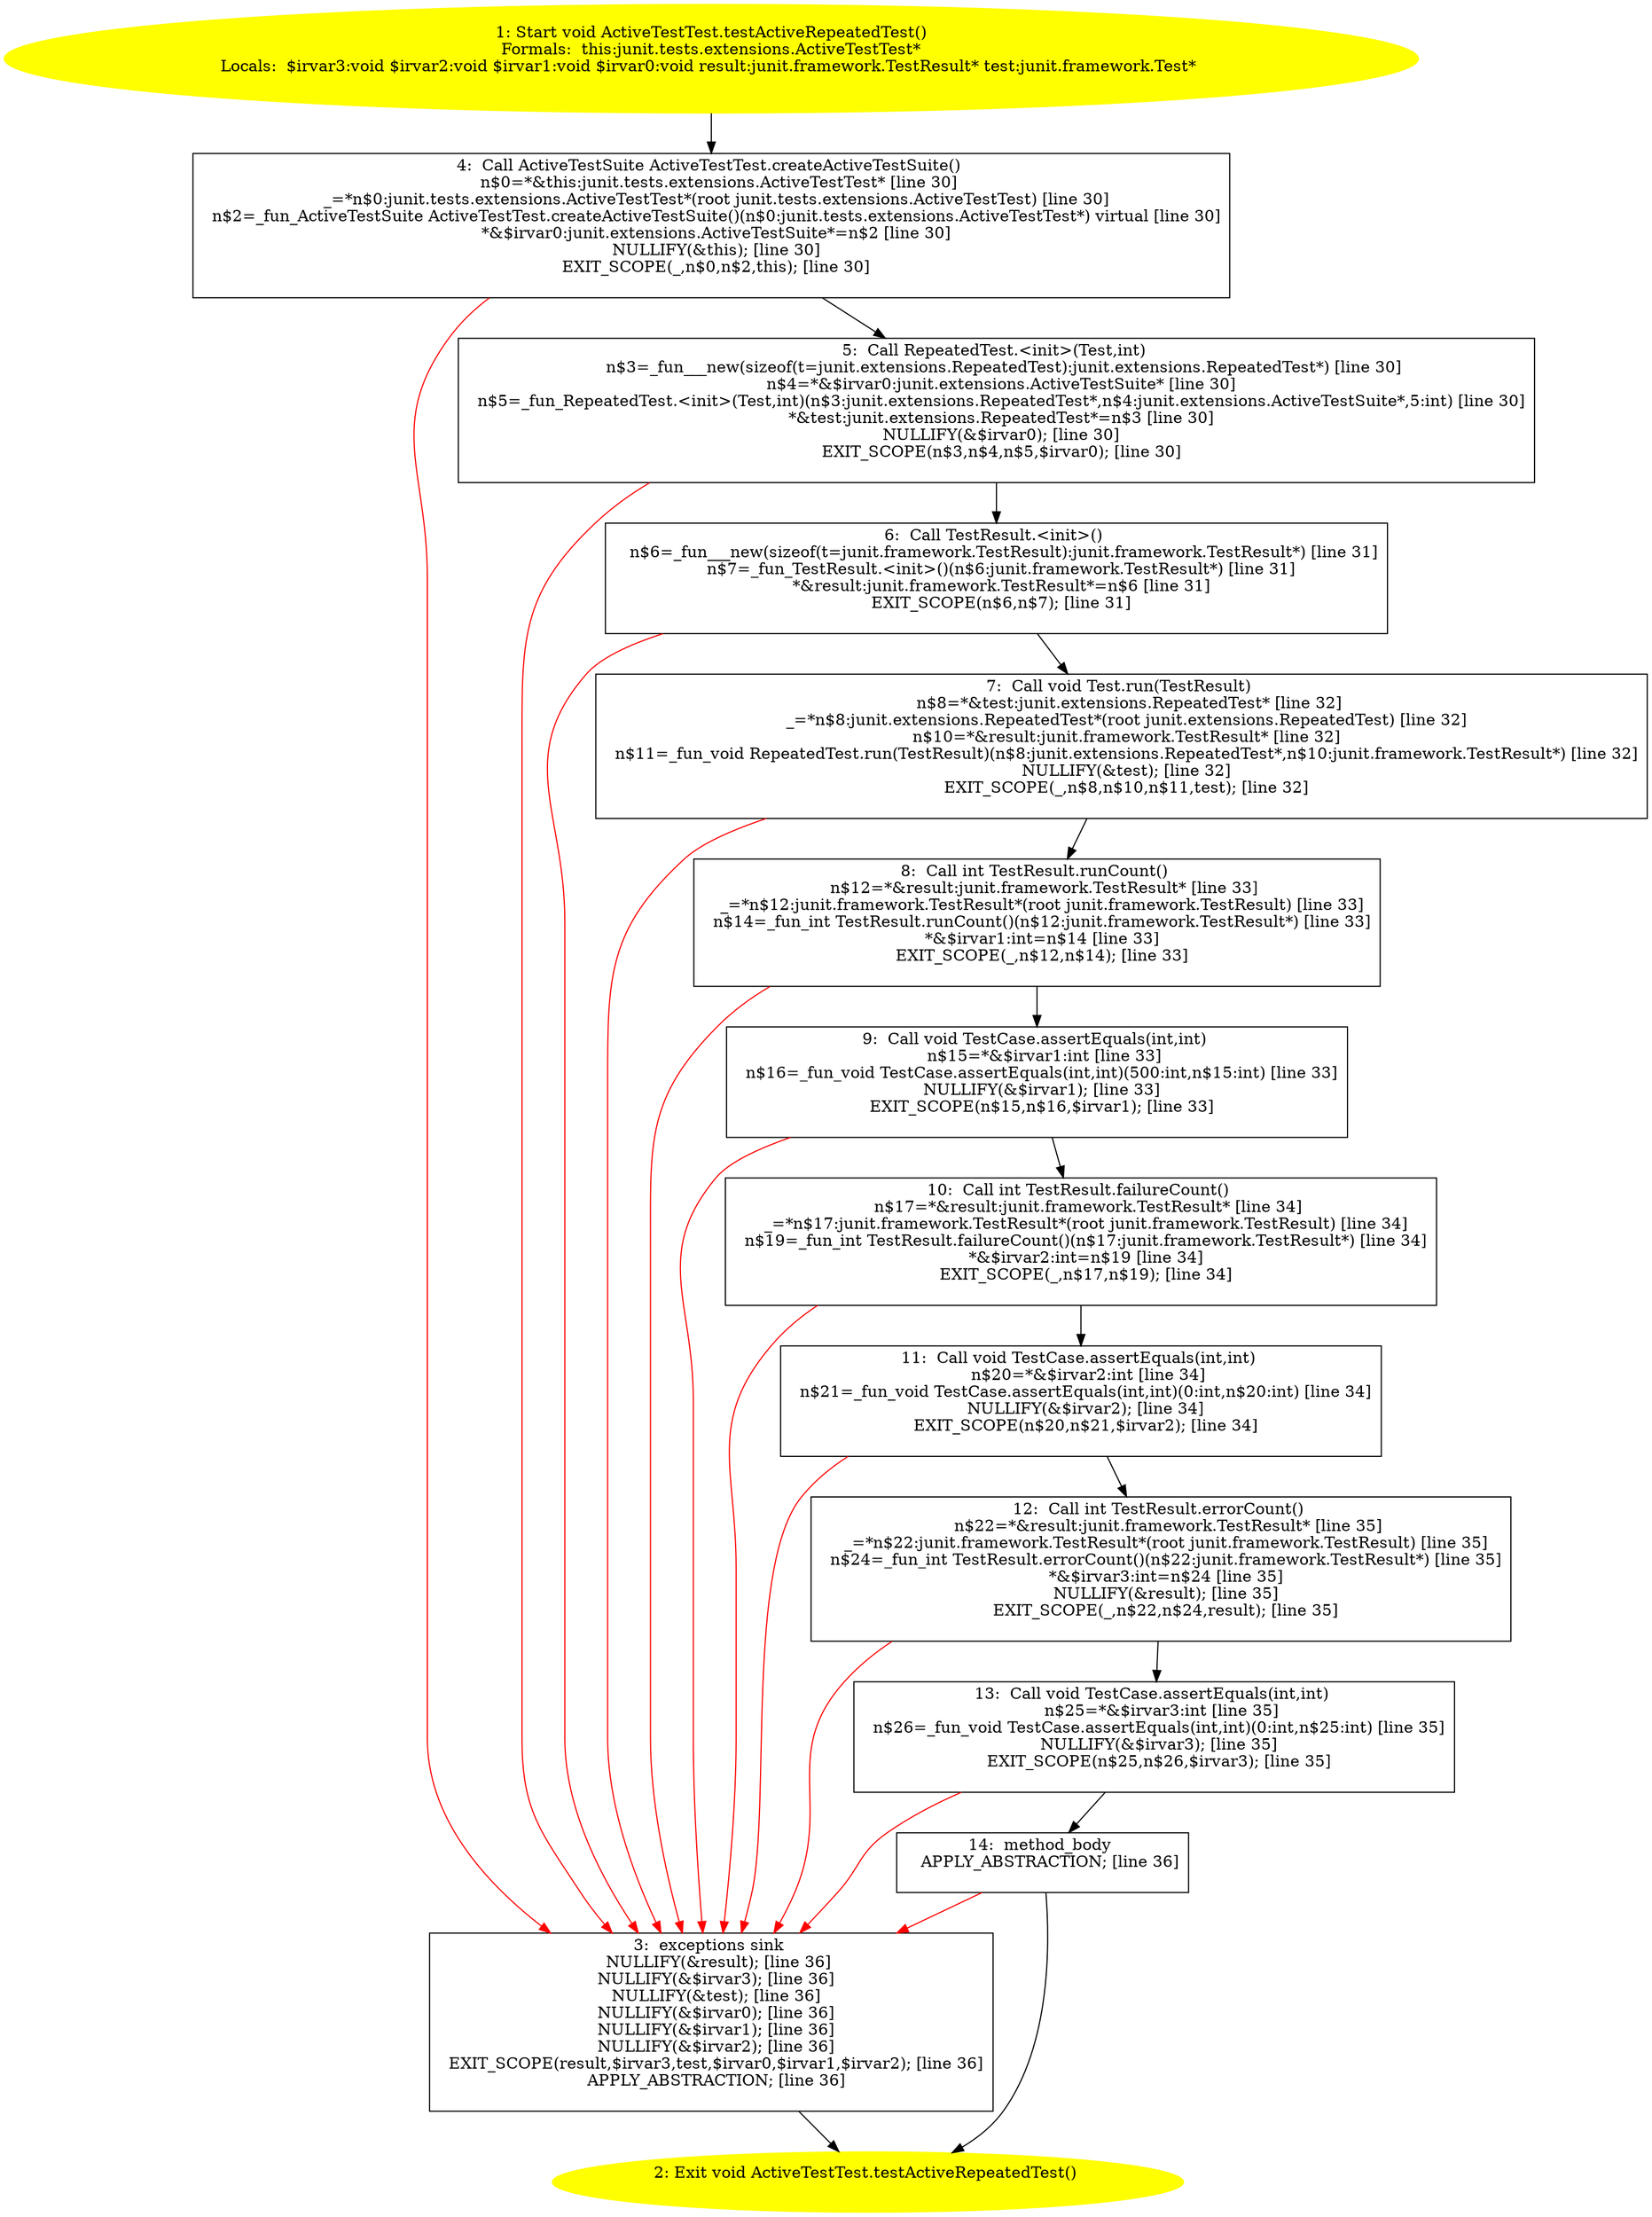 /* @generated */
digraph cfg {
"junit.tests.extensions.ActiveTestTest.testActiveRepeatedTest():void.35224523dfb1d5b49fd54f5f7ce31b48_1" [label="1: Start void ActiveTestTest.testActiveRepeatedTest()\nFormals:  this:junit.tests.extensions.ActiveTestTest*\nLocals:  $irvar3:void $irvar2:void $irvar1:void $irvar0:void result:junit.framework.TestResult* test:junit.framework.Test* \n  " color=yellow style=filled]
	

	 "junit.tests.extensions.ActiveTestTest.testActiveRepeatedTest():void.35224523dfb1d5b49fd54f5f7ce31b48_1" -> "junit.tests.extensions.ActiveTestTest.testActiveRepeatedTest():void.35224523dfb1d5b49fd54f5f7ce31b48_4" ;
"junit.tests.extensions.ActiveTestTest.testActiveRepeatedTest():void.35224523dfb1d5b49fd54f5f7ce31b48_2" [label="2: Exit void ActiveTestTest.testActiveRepeatedTest() \n  " color=yellow style=filled]
	

"junit.tests.extensions.ActiveTestTest.testActiveRepeatedTest():void.35224523dfb1d5b49fd54f5f7ce31b48_3" [label="3:  exceptions sink \n   NULLIFY(&result); [line 36]\n  NULLIFY(&$irvar3); [line 36]\n  NULLIFY(&test); [line 36]\n  NULLIFY(&$irvar0); [line 36]\n  NULLIFY(&$irvar1); [line 36]\n  NULLIFY(&$irvar2); [line 36]\n  EXIT_SCOPE(result,$irvar3,test,$irvar0,$irvar1,$irvar2); [line 36]\n  APPLY_ABSTRACTION; [line 36]\n " shape="box"]
	

	 "junit.tests.extensions.ActiveTestTest.testActiveRepeatedTest():void.35224523dfb1d5b49fd54f5f7ce31b48_3" -> "junit.tests.extensions.ActiveTestTest.testActiveRepeatedTest():void.35224523dfb1d5b49fd54f5f7ce31b48_2" ;
"junit.tests.extensions.ActiveTestTest.testActiveRepeatedTest():void.35224523dfb1d5b49fd54f5f7ce31b48_4" [label="4:  Call ActiveTestSuite ActiveTestTest.createActiveTestSuite() \n   n$0=*&this:junit.tests.extensions.ActiveTestTest* [line 30]\n  _=*n$0:junit.tests.extensions.ActiveTestTest*(root junit.tests.extensions.ActiveTestTest) [line 30]\n  n$2=_fun_ActiveTestSuite ActiveTestTest.createActiveTestSuite()(n$0:junit.tests.extensions.ActiveTestTest*) virtual [line 30]\n  *&$irvar0:junit.extensions.ActiveTestSuite*=n$2 [line 30]\n  NULLIFY(&this); [line 30]\n  EXIT_SCOPE(_,n$0,n$2,this); [line 30]\n " shape="box"]
	

	 "junit.tests.extensions.ActiveTestTest.testActiveRepeatedTest():void.35224523dfb1d5b49fd54f5f7ce31b48_4" -> "junit.tests.extensions.ActiveTestTest.testActiveRepeatedTest():void.35224523dfb1d5b49fd54f5f7ce31b48_5" ;
	 "junit.tests.extensions.ActiveTestTest.testActiveRepeatedTest():void.35224523dfb1d5b49fd54f5f7ce31b48_4" -> "junit.tests.extensions.ActiveTestTest.testActiveRepeatedTest():void.35224523dfb1d5b49fd54f5f7ce31b48_3" [color="red" ];
"junit.tests.extensions.ActiveTestTest.testActiveRepeatedTest():void.35224523dfb1d5b49fd54f5f7ce31b48_5" [label="5:  Call RepeatedTest.<init>(Test,int) \n   n$3=_fun___new(sizeof(t=junit.extensions.RepeatedTest):junit.extensions.RepeatedTest*) [line 30]\n  n$4=*&$irvar0:junit.extensions.ActiveTestSuite* [line 30]\n  n$5=_fun_RepeatedTest.<init>(Test,int)(n$3:junit.extensions.RepeatedTest*,n$4:junit.extensions.ActiveTestSuite*,5:int) [line 30]\n  *&test:junit.extensions.RepeatedTest*=n$3 [line 30]\n  NULLIFY(&$irvar0); [line 30]\n  EXIT_SCOPE(n$3,n$4,n$5,$irvar0); [line 30]\n " shape="box"]
	

	 "junit.tests.extensions.ActiveTestTest.testActiveRepeatedTest():void.35224523dfb1d5b49fd54f5f7ce31b48_5" -> "junit.tests.extensions.ActiveTestTest.testActiveRepeatedTest():void.35224523dfb1d5b49fd54f5f7ce31b48_6" ;
	 "junit.tests.extensions.ActiveTestTest.testActiveRepeatedTest():void.35224523dfb1d5b49fd54f5f7ce31b48_5" -> "junit.tests.extensions.ActiveTestTest.testActiveRepeatedTest():void.35224523dfb1d5b49fd54f5f7ce31b48_3" [color="red" ];
"junit.tests.extensions.ActiveTestTest.testActiveRepeatedTest():void.35224523dfb1d5b49fd54f5f7ce31b48_6" [label="6:  Call TestResult.<init>() \n   n$6=_fun___new(sizeof(t=junit.framework.TestResult):junit.framework.TestResult*) [line 31]\n  n$7=_fun_TestResult.<init>()(n$6:junit.framework.TestResult*) [line 31]\n  *&result:junit.framework.TestResult*=n$6 [line 31]\n  EXIT_SCOPE(n$6,n$7); [line 31]\n " shape="box"]
	

	 "junit.tests.extensions.ActiveTestTest.testActiveRepeatedTest():void.35224523dfb1d5b49fd54f5f7ce31b48_6" -> "junit.tests.extensions.ActiveTestTest.testActiveRepeatedTest():void.35224523dfb1d5b49fd54f5f7ce31b48_7" ;
	 "junit.tests.extensions.ActiveTestTest.testActiveRepeatedTest():void.35224523dfb1d5b49fd54f5f7ce31b48_6" -> "junit.tests.extensions.ActiveTestTest.testActiveRepeatedTest():void.35224523dfb1d5b49fd54f5f7ce31b48_3" [color="red" ];
"junit.tests.extensions.ActiveTestTest.testActiveRepeatedTest():void.35224523dfb1d5b49fd54f5f7ce31b48_7" [label="7:  Call void Test.run(TestResult) \n   n$8=*&test:junit.extensions.RepeatedTest* [line 32]\n  _=*n$8:junit.extensions.RepeatedTest*(root junit.extensions.RepeatedTest) [line 32]\n  n$10=*&result:junit.framework.TestResult* [line 32]\n  n$11=_fun_void RepeatedTest.run(TestResult)(n$8:junit.extensions.RepeatedTest*,n$10:junit.framework.TestResult*) [line 32]\n  NULLIFY(&test); [line 32]\n  EXIT_SCOPE(_,n$8,n$10,n$11,test); [line 32]\n " shape="box"]
	

	 "junit.tests.extensions.ActiveTestTest.testActiveRepeatedTest():void.35224523dfb1d5b49fd54f5f7ce31b48_7" -> "junit.tests.extensions.ActiveTestTest.testActiveRepeatedTest():void.35224523dfb1d5b49fd54f5f7ce31b48_8" ;
	 "junit.tests.extensions.ActiveTestTest.testActiveRepeatedTest():void.35224523dfb1d5b49fd54f5f7ce31b48_7" -> "junit.tests.extensions.ActiveTestTest.testActiveRepeatedTest():void.35224523dfb1d5b49fd54f5f7ce31b48_3" [color="red" ];
"junit.tests.extensions.ActiveTestTest.testActiveRepeatedTest():void.35224523dfb1d5b49fd54f5f7ce31b48_8" [label="8:  Call int TestResult.runCount() \n   n$12=*&result:junit.framework.TestResult* [line 33]\n  _=*n$12:junit.framework.TestResult*(root junit.framework.TestResult) [line 33]\n  n$14=_fun_int TestResult.runCount()(n$12:junit.framework.TestResult*) [line 33]\n  *&$irvar1:int=n$14 [line 33]\n  EXIT_SCOPE(_,n$12,n$14); [line 33]\n " shape="box"]
	

	 "junit.tests.extensions.ActiveTestTest.testActiveRepeatedTest():void.35224523dfb1d5b49fd54f5f7ce31b48_8" -> "junit.tests.extensions.ActiveTestTest.testActiveRepeatedTest():void.35224523dfb1d5b49fd54f5f7ce31b48_9" ;
	 "junit.tests.extensions.ActiveTestTest.testActiveRepeatedTest():void.35224523dfb1d5b49fd54f5f7ce31b48_8" -> "junit.tests.extensions.ActiveTestTest.testActiveRepeatedTest():void.35224523dfb1d5b49fd54f5f7ce31b48_3" [color="red" ];
"junit.tests.extensions.ActiveTestTest.testActiveRepeatedTest():void.35224523dfb1d5b49fd54f5f7ce31b48_9" [label="9:  Call void TestCase.assertEquals(int,int) \n   n$15=*&$irvar1:int [line 33]\n  n$16=_fun_void TestCase.assertEquals(int,int)(500:int,n$15:int) [line 33]\n  NULLIFY(&$irvar1); [line 33]\n  EXIT_SCOPE(n$15,n$16,$irvar1); [line 33]\n " shape="box"]
	

	 "junit.tests.extensions.ActiveTestTest.testActiveRepeatedTest():void.35224523dfb1d5b49fd54f5f7ce31b48_9" -> "junit.tests.extensions.ActiveTestTest.testActiveRepeatedTest():void.35224523dfb1d5b49fd54f5f7ce31b48_10" ;
	 "junit.tests.extensions.ActiveTestTest.testActiveRepeatedTest():void.35224523dfb1d5b49fd54f5f7ce31b48_9" -> "junit.tests.extensions.ActiveTestTest.testActiveRepeatedTest():void.35224523dfb1d5b49fd54f5f7ce31b48_3" [color="red" ];
"junit.tests.extensions.ActiveTestTest.testActiveRepeatedTest():void.35224523dfb1d5b49fd54f5f7ce31b48_10" [label="10:  Call int TestResult.failureCount() \n   n$17=*&result:junit.framework.TestResult* [line 34]\n  _=*n$17:junit.framework.TestResult*(root junit.framework.TestResult) [line 34]\n  n$19=_fun_int TestResult.failureCount()(n$17:junit.framework.TestResult*) [line 34]\n  *&$irvar2:int=n$19 [line 34]\n  EXIT_SCOPE(_,n$17,n$19); [line 34]\n " shape="box"]
	

	 "junit.tests.extensions.ActiveTestTest.testActiveRepeatedTest():void.35224523dfb1d5b49fd54f5f7ce31b48_10" -> "junit.tests.extensions.ActiveTestTest.testActiveRepeatedTest():void.35224523dfb1d5b49fd54f5f7ce31b48_11" ;
	 "junit.tests.extensions.ActiveTestTest.testActiveRepeatedTest():void.35224523dfb1d5b49fd54f5f7ce31b48_10" -> "junit.tests.extensions.ActiveTestTest.testActiveRepeatedTest():void.35224523dfb1d5b49fd54f5f7ce31b48_3" [color="red" ];
"junit.tests.extensions.ActiveTestTest.testActiveRepeatedTest():void.35224523dfb1d5b49fd54f5f7ce31b48_11" [label="11:  Call void TestCase.assertEquals(int,int) \n   n$20=*&$irvar2:int [line 34]\n  n$21=_fun_void TestCase.assertEquals(int,int)(0:int,n$20:int) [line 34]\n  NULLIFY(&$irvar2); [line 34]\n  EXIT_SCOPE(n$20,n$21,$irvar2); [line 34]\n " shape="box"]
	

	 "junit.tests.extensions.ActiveTestTest.testActiveRepeatedTest():void.35224523dfb1d5b49fd54f5f7ce31b48_11" -> "junit.tests.extensions.ActiveTestTest.testActiveRepeatedTest():void.35224523dfb1d5b49fd54f5f7ce31b48_12" ;
	 "junit.tests.extensions.ActiveTestTest.testActiveRepeatedTest():void.35224523dfb1d5b49fd54f5f7ce31b48_11" -> "junit.tests.extensions.ActiveTestTest.testActiveRepeatedTest():void.35224523dfb1d5b49fd54f5f7ce31b48_3" [color="red" ];
"junit.tests.extensions.ActiveTestTest.testActiveRepeatedTest():void.35224523dfb1d5b49fd54f5f7ce31b48_12" [label="12:  Call int TestResult.errorCount() \n   n$22=*&result:junit.framework.TestResult* [line 35]\n  _=*n$22:junit.framework.TestResult*(root junit.framework.TestResult) [line 35]\n  n$24=_fun_int TestResult.errorCount()(n$22:junit.framework.TestResult*) [line 35]\n  *&$irvar3:int=n$24 [line 35]\n  NULLIFY(&result); [line 35]\n  EXIT_SCOPE(_,n$22,n$24,result); [line 35]\n " shape="box"]
	

	 "junit.tests.extensions.ActiveTestTest.testActiveRepeatedTest():void.35224523dfb1d5b49fd54f5f7ce31b48_12" -> "junit.tests.extensions.ActiveTestTest.testActiveRepeatedTest():void.35224523dfb1d5b49fd54f5f7ce31b48_13" ;
	 "junit.tests.extensions.ActiveTestTest.testActiveRepeatedTest():void.35224523dfb1d5b49fd54f5f7ce31b48_12" -> "junit.tests.extensions.ActiveTestTest.testActiveRepeatedTest():void.35224523dfb1d5b49fd54f5f7ce31b48_3" [color="red" ];
"junit.tests.extensions.ActiveTestTest.testActiveRepeatedTest():void.35224523dfb1d5b49fd54f5f7ce31b48_13" [label="13:  Call void TestCase.assertEquals(int,int) \n   n$25=*&$irvar3:int [line 35]\n  n$26=_fun_void TestCase.assertEquals(int,int)(0:int,n$25:int) [line 35]\n  NULLIFY(&$irvar3); [line 35]\n  EXIT_SCOPE(n$25,n$26,$irvar3); [line 35]\n " shape="box"]
	

	 "junit.tests.extensions.ActiveTestTest.testActiveRepeatedTest():void.35224523dfb1d5b49fd54f5f7ce31b48_13" -> "junit.tests.extensions.ActiveTestTest.testActiveRepeatedTest():void.35224523dfb1d5b49fd54f5f7ce31b48_14" ;
	 "junit.tests.extensions.ActiveTestTest.testActiveRepeatedTest():void.35224523dfb1d5b49fd54f5f7ce31b48_13" -> "junit.tests.extensions.ActiveTestTest.testActiveRepeatedTest():void.35224523dfb1d5b49fd54f5f7ce31b48_3" [color="red" ];
"junit.tests.extensions.ActiveTestTest.testActiveRepeatedTest():void.35224523dfb1d5b49fd54f5f7ce31b48_14" [label="14:  method_body \n   APPLY_ABSTRACTION; [line 36]\n " shape="box"]
	

	 "junit.tests.extensions.ActiveTestTest.testActiveRepeatedTest():void.35224523dfb1d5b49fd54f5f7ce31b48_14" -> "junit.tests.extensions.ActiveTestTest.testActiveRepeatedTest():void.35224523dfb1d5b49fd54f5f7ce31b48_2" ;
	 "junit.tests.extensions.ActiveTestTest.testActiveRepeatedTest():void.35224523dfb1d5b49fd54f5f7ce31b48_14" -> "junit.tests.extensions.ActiveTestTest.testActiveRepeatedTest():void.35224523dfb1d5b49fd54f5f7ce31b48_3" [color="red" ];
}
